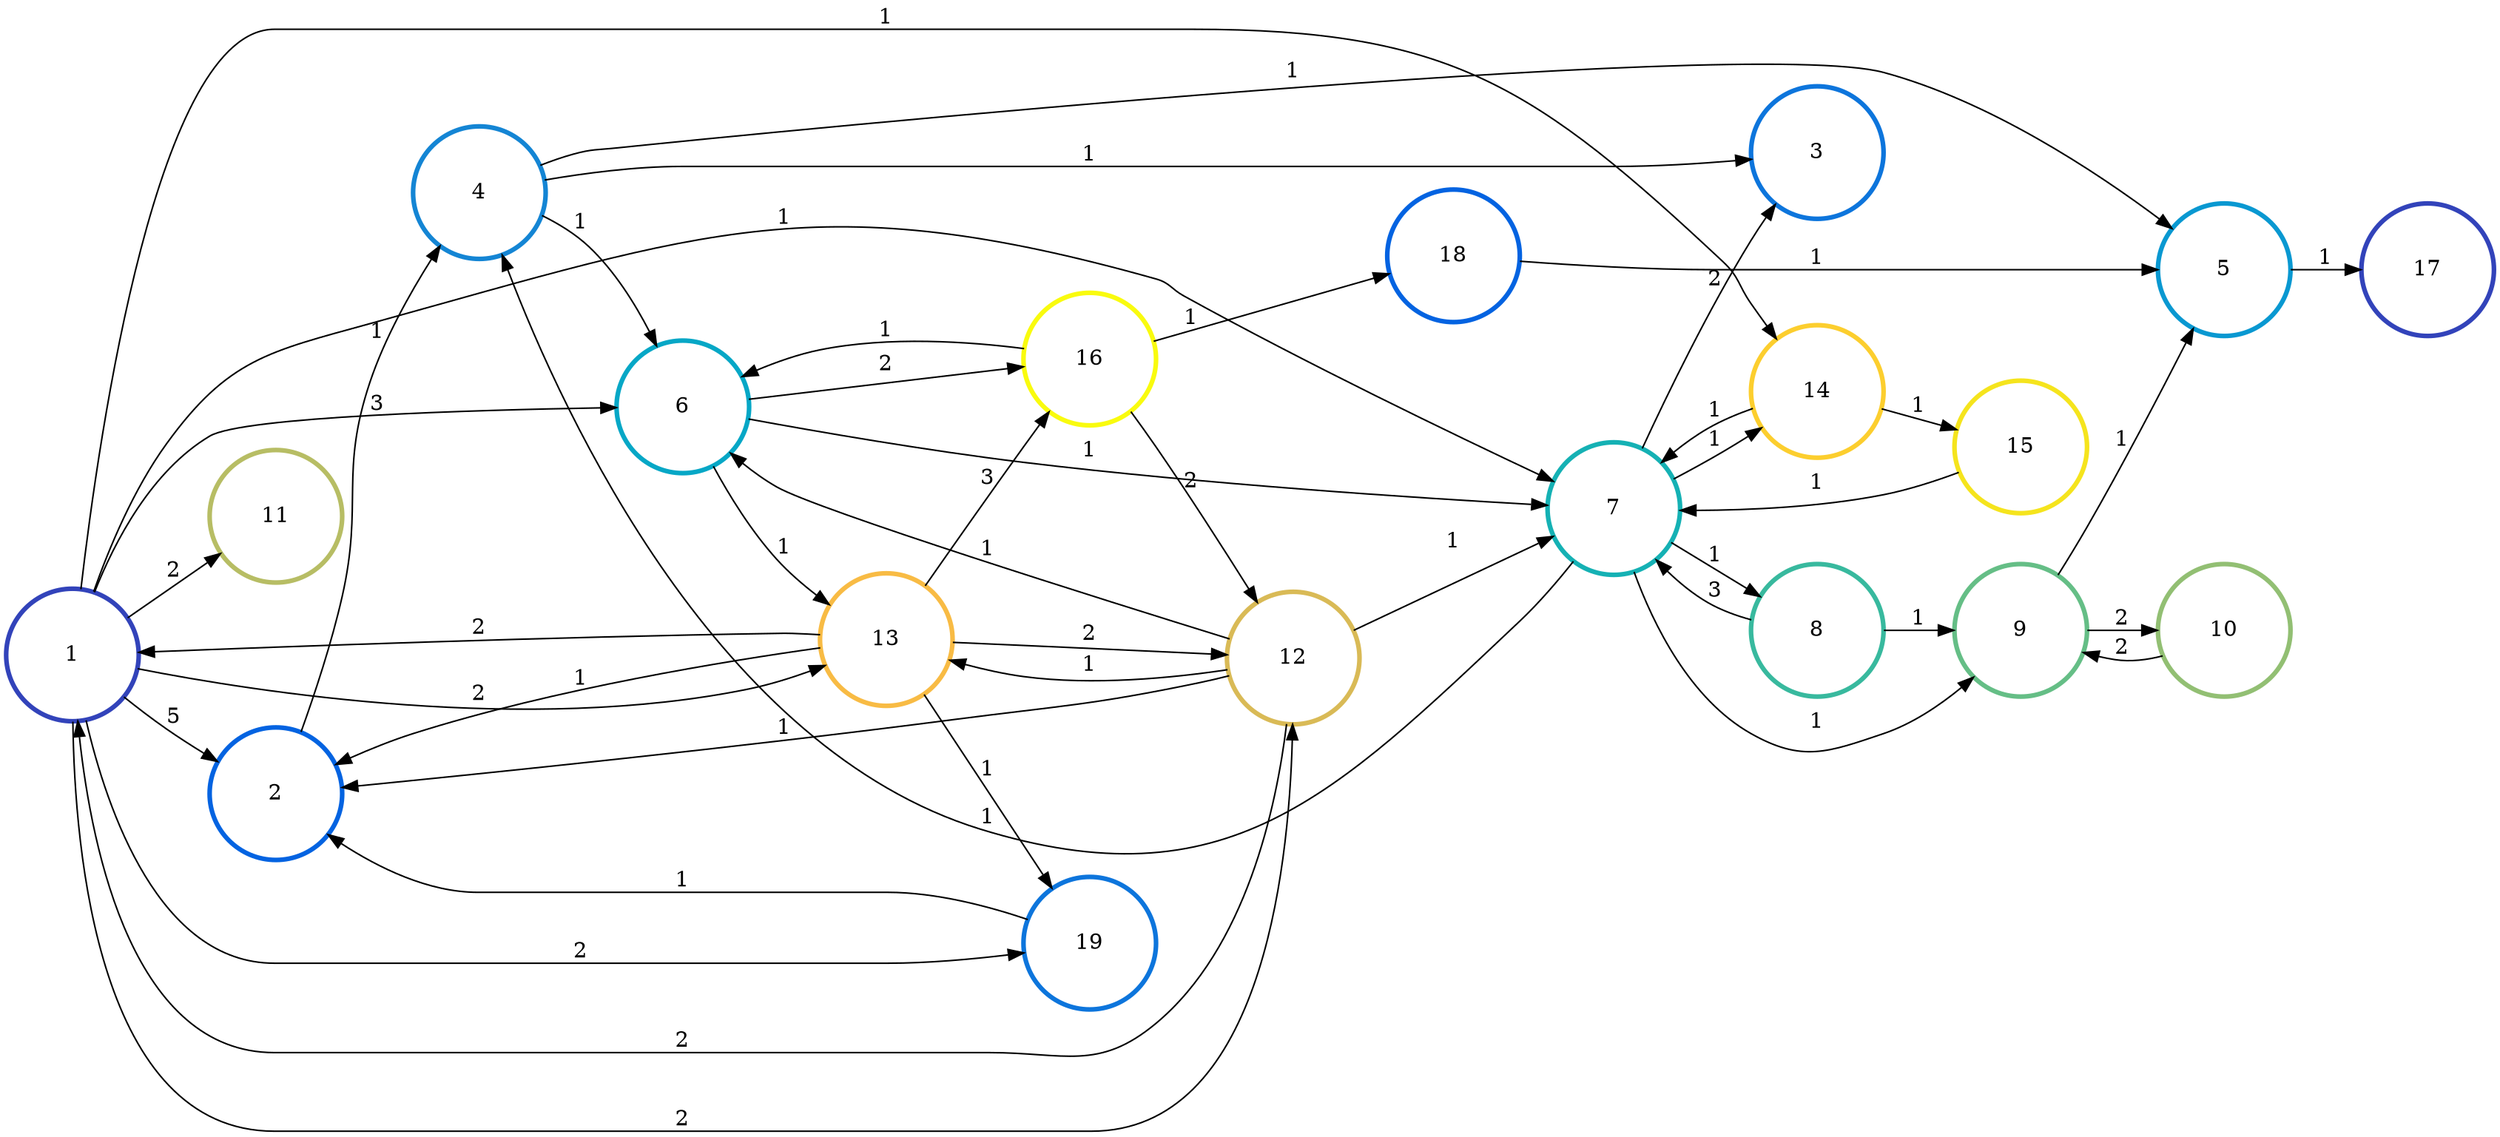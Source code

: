 digraph N {
	overlap="false"
	rankdir="LR"
	0 [label="1",width=1.2,height=1.2,style="",penwidth=3,color="#3243BA"]
	1 [label="2",width=1.2,height=1.2,style="",penwidth=3,color="#0363E1"]
	2 [label="3",width=1.2,height=1.2,style="",penwidth=3,color="#0D75DC"]
	3 [label="4",width=1.2,height=1.2,style="",penwidth=3,color="#1485D4"]
	4 [label="5",width=1.2,height=1.2,style="",penwidth=3,color="#0998D1"]
	5 [label="6",width=1.2,height=1.2,style="",penwidth=3,color="#06A7C6"]
	6 [label="7",width=1.2,height=1.2,style="",penwidth=3,color="#15B1B4"]
	7 [label="8",width=1.2,height=1.2,style="",penwidth=3,color="#38B99E"]
	8 [label="9",width=1.2,height=1.2,style="",penwidth=3,color="#65BE86"]
	9 [label="10",width=1.2,height=1.2,style="",penwidth=3,color="#92BF73"]
	10 [label="11",width=1.2,height=1.2,style="",penwidth=3,color="#B7BD64"]
	11 [label="12",width=1.2,height=1.2,style="",penwidth=3,color="#D9BA56"]
	12 [label="13",width=1.2,height=1.2,style="",penwidth=3,color="#F8BB44"]
	13 [label="14",width=1.2,height=1.2,style="",penwidth=3,color="#FCCE2E"]
	14 [label="15",width=1.2,height=1.2,style="",penwidth=3,color="#F5E41D"]
	15 [label="16",width=1.2,height=1.2,style="",penwidth=3,color="#F9FB0E"]
	16 [label="17",width=1.2,height=1.2,style="",penwidth=3,color="#3243BA"]
	17 [label="18",width=1.2,height=1.2,style="",penwidth=3,color="#0363E1"]
	18 [label="19",width=1.2,height=1.2,style="",penwidth=3,color="#0D75DC"]
	0 -> 1 [penwidth=1,color=black,label="5"]
	0 -> 5 [penwidth=1,color=black,label="3"]
	0 -> 6 [penwidth=1,color=black,label="1"]
	0 -> 10 [penwidth=1,color=black,label="2"]
	0 -> 11 [penwidth=1,color=black,label="2"]
	0 -> 12 [penwidth=1,color=black,label="2"]
	0 -> 13 [penwidth=1,color=black,label="1"]
	0 -> 18 [penwidth=1,color=black,label="2"]
	1 -> 3 [penwidth=1,color=black,label="1"]
	3 -> 2 [penwidth=1,color=black,label="1"]
	3 -> 4 [penwidth=1,color=black,label="1"]
	3 -> 5 [penwidth=1,color=black,label="1"]
	4 -> 16 [penwidth=1,color=black,label="1"]
	5 -> 6 [penwidth=1,color=black,label="1"]
	5 -> 12 [penwidth=1,color=black,label="1"]
	5 -> 15 [penwidth=1,color=black,label="2"]
	6 -> 2 [penwidth=1,color=black,label="2"]
	6 -> 3 [penwidth=1,color=black,label="1"]
	6 -> 7 [penwidth=1,color=black,label="1"]
	6 -> 8 [penwidth=1,color=black,label="1"]
	6 -> 13 [penwidth=1,color=black,label="1"]
	7 -> 6 [penwidth=1,color=black,label="3"]
	7 -> 8 [penwidth=1,color=black,label="1"]
	8 -> 4 [penwidth=1,color=black,label="1"]
	8 -> 9 [penwidth=1,color=black,label="2"]
	9 -> 8 [penwidth=1,color=black,label="2"]
	11 -> 0 [penwidth=1,color=black,label="2"]
	11 -> 1 [penwidth=1,color=black,label="1"]
	11 -> 5 [penwidth=1,color=black,label="1"]
	11 -> 6 [penwidth=1,color=black,label="1"]
	11 -> 12 [penwidth=1,color=black,label="1"]
	12 -> 0 [penwidth=1,color=black,label="2"]
	12 -> 1 [penwidth=1,color=black,label="1"]
	12 -> 11 [penwidth=1,color=black,label="2"]
	12 -> 15 [penwidth=1,color=black,label="3"]
	12 -> 18 [penwidth=1,color=black,label="1"]
	13 -> 6 [penwidth=1,color=black,label="1"]
	13 -> 14 [penwidth=1,color=black,label="1"]
	14 -> 6 [penwidth=1,color=black,label="1"]
	15 -> 5 [penwidth=1,color=black,label="1"]
	15 -> 11 [penwidth=1,color=black,label="2"]
	15 -> 17 [penwidth=1,color=black,label="1"]
	17 -> 4 [penwidth=1,color=black,label="1"]
	18 -> 1 [penwidth=1,color=black,label="1"]
}
